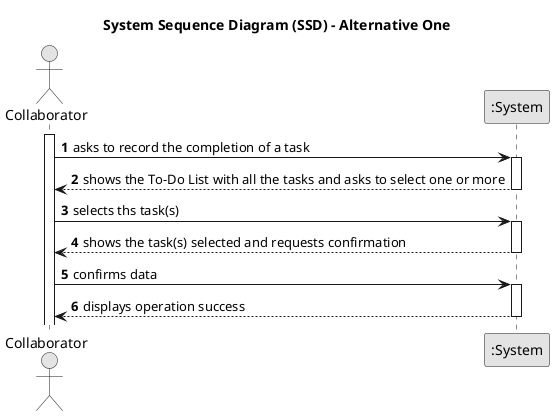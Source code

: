 @startuml
skinparam monochrome true
skinparam packageStyle rectangle
skinparam shadowing false

title System Sequence Diagram (SSD) - Alternative One

autonumber

actor "Collaborator" as Employee
participant ":System" as System

activate Employee

    Employee -> System : asks to record the completion of a task
    activate System

        System --> Employee : shows the To-Do List with all the tasks and asks to select one or more
    deactivate System

    Employee -> System : selects ths task(s)
    activate System

        System --> Employee : shows the task(s) selected and requests confirmation
    deactivate System

    Employee -> System : confirms data
    activate System

        System --> Employee : displays operation success
    deactivate System

@enduml